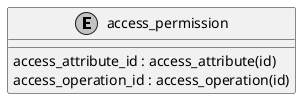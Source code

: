 @startuml uml
skinparam monochrome true

entity access_permission {
    access_attribute_id : access_attribute(id)
    access_operation_id : access_operation(id)
}
